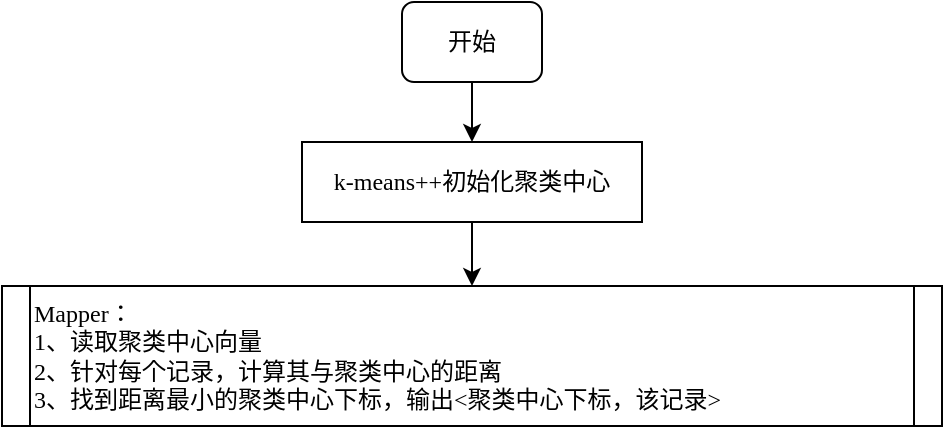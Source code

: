 <mxfile version="14.6.13" type="github">
  <diagram id="C5RBs43oDa-KdzZeNtuy" name="Page-1">
    <mxGraphModel dx="1052" dy="592" grid="1" gridSize="10" guides="1" tooltips="1" connect="1" arrows="1" fold="1" page="1" pageScale="1" pageWidth="827" pageHeight="1169" math="0" shadow="0">
      <root>
        <mxCell id="WIyWlLk6GJQsqaUBKTNV-0" />
        <mxCell id="WIyWlLk6GJQsqaUBKTNV-1" parent="WIyWlLk6GJQsqaUBKTNV-0" />
        <mxCell id="vZys97lywLCh6BthRGPR-5" style="edgeStyle=orthogonalEdgeStyle;rounded=0;orthogonalLoop=1;jettySize=auto;html=1;exitX=0.5;exitY=1;exitDx=0;exitDy=0;entryX=0.5;entryY=0;entryDx=0;entryDy=0;fontFamily=Times New Roman;" edge="1" parent="WIyWlLk6GJQsqaUBKTNV-1" source="WIyWlLk6GJQsqaUBKTNV-3" target="vZys97lywLCh6BthRGPR-0">
          <mxGeometry relative="1" as="geometry" />
        </mxCell>
        <mxCell id="WIyWlLk6GJQsqaUBKTNV-3" value="开始" style="rounded=1;whiteSpace=wrap;html=1;fontSize=12;glass=0;strokeWidth=1;shadow=0;fontFamily=Times New Roman;" parent="WIyWlLk6GJQsqaUBKTNV-1" vertex="1">
          <mxGeometry x="375" y="10" width="70" height="40" as="geometry" />
        </mxCell>
        <mxCell id="vZys97lywLCh6BthRGPR-4" style="edgeStyle=orthogonalEdgeStyle;rounded=0;orthogonalLoop=1;jettySize=auto;html=1;exitX=0.5;exitY=1;exitDx=0;exitDy=0;fontFamily=Times New Roman;" edge="1" parent="WIyWlLk6GJQsqaUBKTNV-1" source="vZys97lywLCh6BthRGPR-0" target="vZys97lywLCh6BthRGPR-3">
          <mxGeometry relative="1" as="geometry" />
        </mxCell>
        <mxCell id="vZys97lywLCh6BthRGPR-0" value="k-means++初始化聚类中心" style="rounded=0;whiteSpace=wrap;html=1;fontFamily=Times New Roman;" vertex="1" parent="WIyWlLk6GJQsqaUBKTNV-1">
          <mxGeometry x="325" y="80" width="170" height="40" as="geometry" />
        </mxCell>
        <mxCell id="vZys97lywLCh6BthRGPR-3" value="Mapper：&lt;br&gt;1、读取聚类中心向量&lt;br&gt;2、针对每个记录，计算其与聚类中心的距离&lt;br&gt;3、找到距离最小的聚类中心下标，输出&amp;lt;聚类中心下标，该记录&amp;gt;" style="shape=process;whiteSpace=wrap;html=1;backgroundOutline=1;fontFamily=Times New Roman;size=0.03;align=left;" vertex="1" parent="WIyWlLk6GJQsqaUBKTNV-1">
          <mxGeometry x="175" y="152" width="470" height="70" as="geometry" />
        </mxCell>
      </root>
    </mxGraphModel>
  </diagram>
</mxfile>
